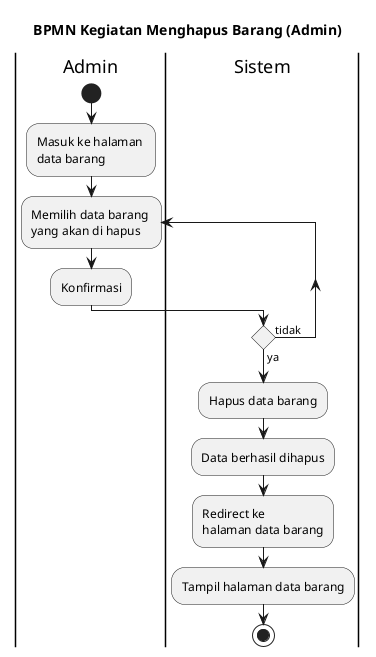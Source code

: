 @startuml admin-delete-barang
title BPMN Kegiatan Menghapus Barang (Admin)

|Admin|
start
:Masuk ke halaman \ndata barang;
repeat :Memilih data barang \nyang akan di hapus;
:Konfirmasi;
|Sistem|
repeat while () is (tidak) not (ya)
:Hapus data barang;
:Data berhasil dihapus;
:Redirect ke \nhalaman data barang;
:Tampil halaman data barang;
stop
@enduml